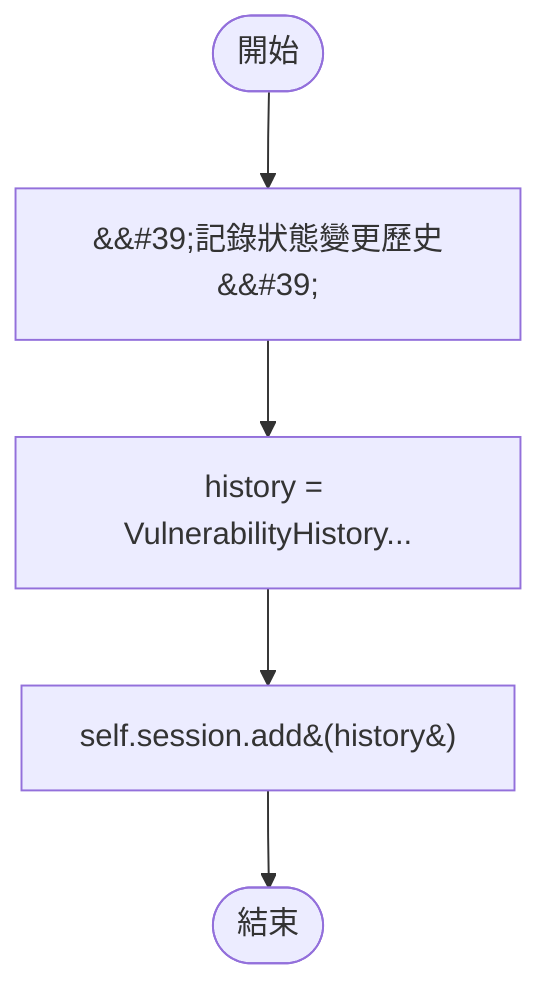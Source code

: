 flowchart TB
    n1([開始])
    n2([結束])
    n3[&amp;&#35;39;記錄狀態變更歷史&amp;&#35;39;]
    n4[history = VulnerabilityHistory...]
    n5[self.session.add&#40;history&#41;]
    n1 --> n3
    n3 --> n4
    n4 --> n5
    n5 --> n2